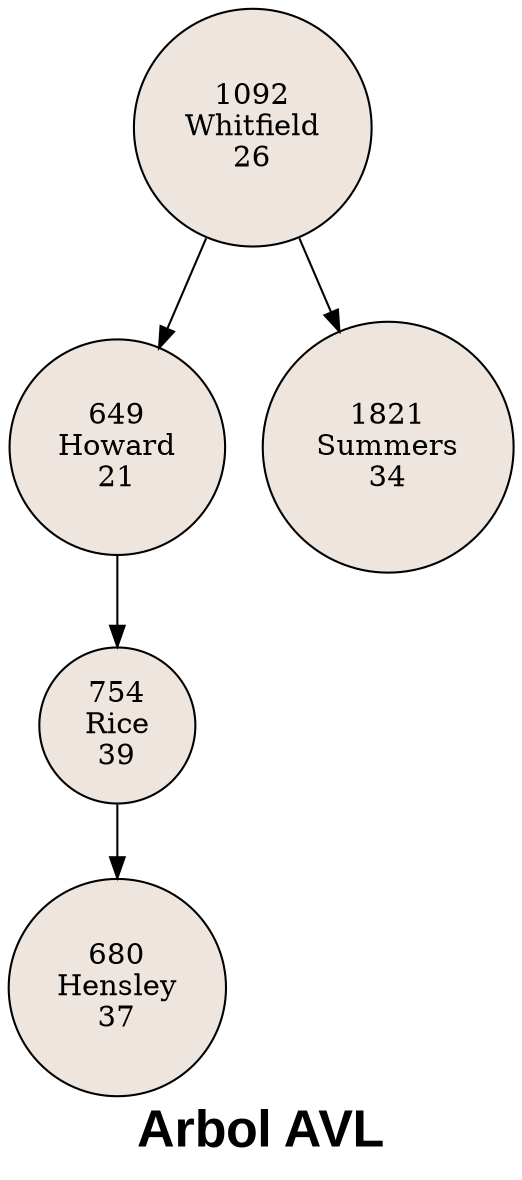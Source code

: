 digraph G{label = "Arbol AVL" fontname="Arial Black" fontsize="25pt";
node [shape = circle, style=filled, fillcolor=seashell2];
nodo1092[ label = "1092
Whitfield
26"];
nodo649[ label = "649
Howard
21"];
nodo754[ label = "754
Rice
39"];
nodo680[ label = "680
Hensley
37"];
nodo754:C0->nodo680
nodo649:C1->nodo754
nodo1092:C0->nodo649
nodo1821[ label = "1821
Summers
34"];
nodo1092:C1->nodo1821

}